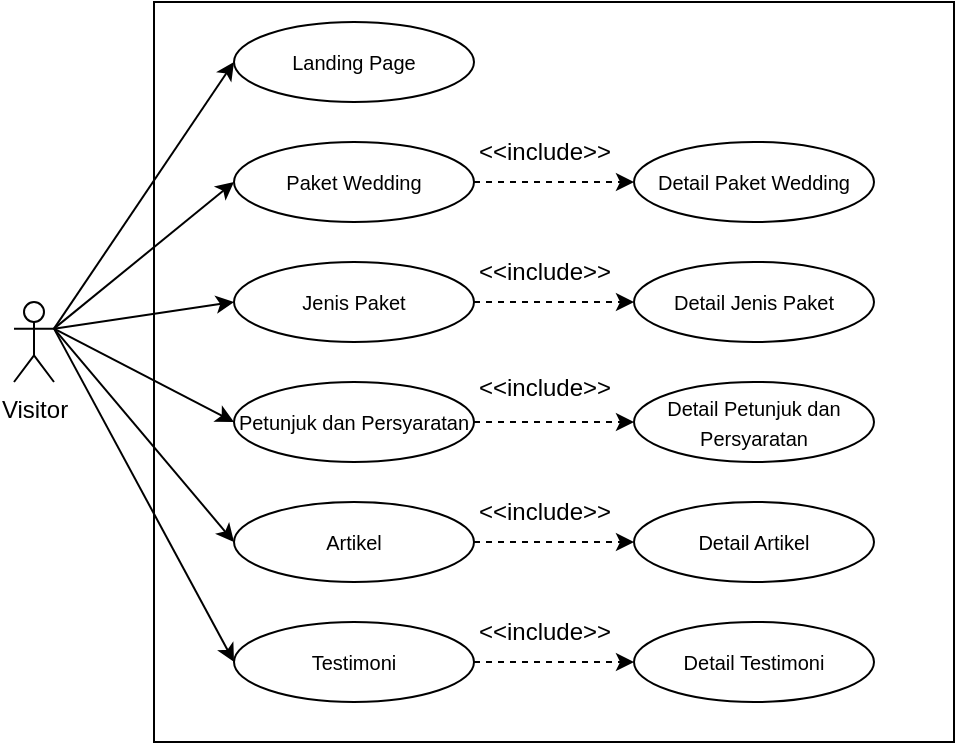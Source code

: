 <mxfile version="21.3.6" type="github">
  <diagram name="Page-1" id="ErKtEGxK34BmX63rKQmE">
    <mxGraphModel dx="880" dy="560" grid="1" gridSize="10" guides="1" tooltips="1" connect="1" arrows="1" fold="1" page="1" pageScale="1" pageWidth="827" pageHeight="1169" math="0" shadow="0">
      <root>
        <mxCell id="0" />
        <mxCell id="1" parent="0" />
        <mxCell id="5yq57Z_Zmb3qnkvw2fya-5" value="" style="rounded=0;whiteSpace=wrap;html=1;verticalAlign=middle;" vertex="1" parent="1">
          <mxGeometry x="200" y="70" width="400" height="370" as="geometry" />
        </mxCell>
        <mxCell id="pTcyYgcKwSgchIV8pG_k-1" value="&lt;font style=&quot;font-size: 10px;&quot;&gt;Landing Page&lt;/font&gt;" style="ellipse;whiteSpace=wrap;html=1;" parent="1" vertex="1">
          <mxGeometry x="240" y="80" width="120" height="40" as="geometry" />
        </mxCell>
        <mxCell id="RQpJhoLqUKst8dbR_1AL-2" value="" style="edgeStyle=orthogonalEdgeStyle;rounded=0;orthogonalLoop=1;jettySize=auto;html=1;dashed=1;" parent="1" source="pTcyYgcKwSgchIV8pG_k-2" target="RQpJhoLqUKst8dbR_1AL-1" edge="1">
          <mxGeometry relative="1" as="geometry" />
        </mxCell>
        <mxCell id="pTcyYgcKwSgchIV8pG_k-2" value="&lt;font style=&quot;font-size: 10px;&quot;&gt;Paket Wedding&lt;/font&gt;" style="ellipse;whiteSpace=wrap;html=1;" parent="1" vertex="1">
          <mxGeometry x="240" y="140" width="120" height="40" as="geometry" />
        </mxCell>
        <mxCell id="RQpJhoLqUKst8dbR_1AL-5" value="" style="edgeStyle=orthogonalEdgeStyle;rounded=0;orthogonalLoop=1;jettySize=auto;html=1;dashed=1;" parent="1" source="pTcyYgcKwSgchIV8pG_k-3" target="RQpJhoLqUKst8dbR_1AL-4" edge="1">
          <mxGeometry relative="1" as="geometry" />
        </mxCell>
        <mxCell id="pTcyYgcKwSgchIV8pG_k-3" value="&lt;font style=&quot;font-size: 10px;&quot;&gt;Jenis Paket&lt;/font&gt;" style="ellipse;whiteSpace=wrap;html=1;" parent="1" vertex="1">
          <mxGeometry x="240" y="200" width="120" height="40" as="geometry" />
        </mxCell>
        <mxCell id="5yq57Z_Zmb3qnkvw2fya-3" style="edgeStyle=orthogonalEdgeStyle;rounded=0;orthogonalLoop=1;jettySize=auto;html=1;entryX=0;entryY=0.5;entryDx=0;entryDy=0;dashed=1;" edge="1" parent="1" source="pTcyYgcKwSgchIV8pG_k-4" target="5yq57Z_Zmb3qnkvw2fya-2">
          <mxGeometry relative="1" as="geometry" />
        </mxCell>
        <mxCell id="pTcyYgcKwSgchIV8pG_k-4" value="&lt;font style=&quot;font-size: 10px;&quot;&gt;Petunjuk dan Persyaratan&lt;/font&gt;" style="ellipse;whiteSpace=wrap;html=1;" parent="1" vertex="1">
          <mxGeometry x="240" y="260" width="120" height="40" as="geometry" />
        </mxCell>
        <mxCell id="pTcyYgcKwSgchIV8pG_k-6" value="Visitor" style="shape=umlActor;verticalLabelPosition=bottom;verticalAlign=top;html=1;" parent="1" vertex="1">
          <mxGeometry x="130" y="220" width="20" height="40" as="geometry" />
        </mxCell>
        <mxCell id="pTcyYgcKwSgchIV8pG_k-7" value="" style="endArrow=classic;html=1;rounded=0;exitX=1;exitY=0.333;exitDx=0;exitDy=0;exitPerimeter=0;entryX=0;entryY=0.5;entryDx=0;entryDy=0;" parent="1" source="pTcyYgcKwSgchIV8pG_k-6" target="pTcyYgcKwSgchIV8pG_k-1" edge="1">
          <mxGeometry width="50" height="50" relative="1" as="geometry">
            <mxPoint x="160" y="230" as="sourcePoint" />
            <mxPoint x="210" y="180" as="targetPoint" />
          </mxGeometry>
        </mxCell>
        <mxCell id="pTcyYgcKwSgchIV8pG_k-8" value="" style="endArrow=classic;html=1;rounded=0;entryX=0;entryY=0.5;entryDx=0;entryDy=0;exitX=1;exitY=0.333;exitDx=0;exitDy=0;exitPerimeter=0;" parent="1" source="pTcyYgcKwSgchIV8pG_k-6" target="pTcyYgcKwSgchIV8pG_k-2" edge="1">
          <mxGeometry width="50" height="50" relative="1" as="geometry">
            <mxPoint x="150" y="230" as="sourcePoint" />
            <mxPoint x="270" y="120" as="targetPoint" />
          </mxGeometry>
        </mxCell>
        <mxCell id="pTcyYgcKwSgchIV8pG_k-9" value="" style="endArrow=classic;html=1;rounded=0;entryX=0;entryY=0.5;entryDx=0;entryDy=0;exitX=1;exitY=0.333;exitDx=0;exitDy=0;exitPerimeter=0;" parent="1" source="pTcyYgcKwSgchIV8pG_k-6" target="pTcyYgcKwSgchIV8pG_k-3" edge="1">
          <mxGeometry width="50" height="50" relative="1" as="geometry">
            <mxPoint x="150" y="230" as="sourcePoint" />
            <mxPoint x="280" y="130" as="targetPoint" />
          </mxGeometry>
        </mxCell>
        <mxCell id="pTcyYgcKwSgchIV8pG_k-10" value="" style="endArrow=classic;html=1;rounded=0;exitX=1;exitY=0.333;exitDx=0;exitDy=0;exitPerimeter=0;entryX=0;entryY=0.5;entryDx=0;entryDy=0;" parent="1" source="pTcyYgcKwSgchIV8pG_k-6" target="pTcyYgcKwSgchIV8pG_k-4" edge="1">
          <mxGeometry width="50" height="50" relative="1" as="geometry">
            <mxPoint x="180" y="263" as="sourcePoint" />
            <mxPoint x="290" y="140" as="targetPoint" />
          </mxGeometry>
        </mxCell>
        <mxCell id="RQpJhoLqUKst8dbR_1AL-8" value="" style="edgeStyle=orthogonalEdgeStyle;rounded=0;orthogonalLoop=1;jettySize=auto;html=1;dashed=1;" parent="1" source="pTcyYgcKwSgchIV8pG_k-12" target="RQpJhoLqUKst8dbR_1AL-7" edge="1">
          <mxGeometry relative="1" as="geometry" />
        </mxCell>
        <mxCell id="pTcyYgcKwSgchIV8pG_k-12" value="&lt;font style=&quot;font-size: 10px;&quot;&gt;Artikel&lt;/font&gt;" style="ellipse;whiteSpace=wrap;html=1;" parent="1" vertex="1">
          <mxGeometry x="240" y="320" width="120" height="40" as="geometry" />
        </mxCell>
        <mxCell id="pTcyYgcKwSgchIV8pG_k-13" value="" style="endArrow=classic;html=1;rounded=0;entryX=0;entryY=0.5;entryDx=0;entryDy=0;exitX=1;exitY=0.333;exitDx=0;exitDy=0;exitPerimeter=0;" parent="1" source="pTcyYgcKwSgchIV8pG_k-6" target="pTcyYgcKwSgchIV8pG_k-12" edge="1">
          <mxGeometry width="50" height="50" relative="1" as="geometry">
            <mxPoint x="160" y="240" as="sourcePoint" />
            <mxPoint x="250" y="270" as="targetPoint" />
          </mxGeometry>
        </mxCell>
        <mxCell id="RQpJhoLqUKst8dbR_1AL-11" value="" style="edgeStyle=orthogonalEdgeStyle;rounded=0;orthogonalLoop=1;jettySize=auto;html=1;dashed=1;" parent="1" source="pTcyYgcKwSgchIV8pG_k-14" target="RQpJhoLqUKst8dbR_1AL-10" edge="1">
          <mxGeometry relative="1" as="geometry" />
        </mxCell>
        <mxCell id="pTcyYgcKwSgchIV8pG_k-14" value="&lt;font style=&quot;font-size: 10px;&quot;&gt;Testimoni&lt;/font&gt;" style="ellipse;whiteSpace=wrap;html=1;" parent="1" vertex="1">
          <mxGeometry x="240" y="380" width="120" height="40" as="geometry" />
        </mxCell>
        <mxCell id="pTcyYgcKwSgchIV8pG_k-15" value="" style="endArrow=classic;html=1;rounded=0;entryX=0;entryY=0.5;entryDx=0;entryDy=0;exitX=1;exitY=0.333;exitDx=0;exitDy=0;exitPerimeter=0;" parent="1" source="pTcyYgcKwSgchIV8pG_k-6" target="pTcyYgcKwSgchIV8pG_k-14" edge="1">
          <mxGeometry width="50" height="50" relative="1" as="geometry">
            <mxPoint x="160" y="243" as="sourcePoint" />
            <mxPoint x="250" y="350" as="targetPoint" />
          </mxGeometry>
        </mxCell>
        <mxCell id="RQpJhoLqUKst8dbR_1AL-1" value="&lt;font style=&quot;font-size: 10px;&quot;&gt;Detail Paket Wedding&lt;/font&gt;" style="ellipse;whiteSpace=wrap;html=1;" parent="1" vertex="1">
          <mxGeometry x="440" y="140" width="120" height="40" as="geometry" />
        </mxCell>
        <mxCell id="RQpJhoLqUKst8dbR_1AL-3" value="&amp;lt;&amp;lt;include&amp;gt;&amp;gt;" style="text;html=1;align=center;verticalAlign=middle;resizable=0;points=[];autosize=1;strokeColor=none;fillColor=none;" parent="1" vertex="1">
          <mxGeometry x="350" y="130" width="90" height="30" as="geometry" />
        </mxCell>
        <mxCell id="RQpJhoLqUKst8dbR_1AL-4" value="&lt;font style=&quot;font-size: 10px;&quot;&gt;Detail Jenis Paket&lt;/font&gt;" style="ellipse;whiteSpace=wrap;html=1;" parent="1" vertex="1">
          <mxGeometry x="440" y="200" width="120" height="40" as="geometry" />
        </mxCell>
        <mxCell id="RQpJhoLqUKst8dbR_1AL-6" value="&amp;lt;&amp;lt;include&amp;gt;&amp;gt;" style="text;html=1;align=center;verticalAlign=middle;resizable=0;points=[];autosize=1;strokeColor=none;fillColor=none;" parent="1" vertex="1">
          <mxGeometry x="350" y="190" width="90" height="30" as="geometry" />
        </mxCell>
        <mxCell id="RQpJhoLqUKst8dbR_1AL-7" value="&lt;font style=&quot;font-size: 10px;&quot;&gt;Detail Artikel&lt;/font&gt;" style="ellipse;whiteSpace=wrap;html=1;" parent="1" vertex="1">
          <mxGeometry x="440" y="320" width="120" height="40" as="geometry" />
        </mxCell>
        <mxCell id="RQpJhoLqUKst8dbR_1AL-9" value="&amp;lt;&amp;lt;include&amp;gt;&amp;gt;" style="text;html=1;align=center;verticalAlign=middle;resizable=0;points=[];autosize=1;strokeColor=none;fillColor=none;" parent="1" vertex="1">
          <mxGeometry x="350" y="310" width="90" height="30" as="geometry" />
        </mxCell>
        <mxCell id="RQpJhoLqUKst8dbR_1AL-10" value="&lt;font style=&quot;font-size: 10px;&quot;&gt;Detail Testimoni&lt;/font&gt;" style="ellipse;whiteSpace=wrap;html=1;" parent="1" vertex="1">
          <mxGeometry x="440" y="380" width="120" height="40" as="geometry" />
        </mxCell>
        <mxCell id="RQpJhoLqUKst8dbR_1AL-12" value="&amp;lt;&amp;lt;include&amp;gt;&amp;gt;" style="text;html=1;align=center;verticalAlign=middle;resizable=0;points=[];autosize=1;strokeColor=none;fillColor=none;" parent="1" vertex="1">
          <mxGeometry x="350" y="370" width="90" height="30" as="geometry" />
        </mxCell>
        <mxCell id="5yq57Z_Zmb3qnkvw2fya-2" value="&lt;font style=&quot;font-size: 10px;&quot;&gt;Detail Petunjuk dan Persyaratan&lt;/font&gt;" style="ellipse;whiteSpace=wrap;html=1;" vertex="1" parent="1">
          <mxGeometry x="440" y="260" width="120" height="40" as="geometry" />
        </mxCell>
        <mxCell id="5yq57Z_Zmb3qnkvw2fya-4" value="&amp;lt;&amp;lt;include&amp;gt;&amp;gt;" style="text;html=1;align=center;verticalAlign=middle;resizable=0;points=[];autosize=1;strokeColor=none;fillColor=none;" vertex="1" parent="1">
          <mxGeometry x="350" y="248" width="90" height="30" as="geometry" />
        </mxCell>
      </root>
    </mxGraphModel>
  </diagram>
</mxfile>
